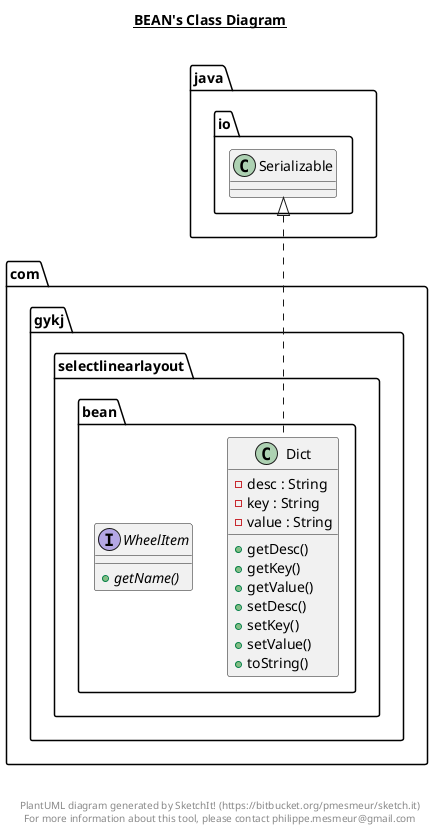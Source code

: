 @startuml

title __BEAN's Class Diagram__\n

  namespace com.gykj.selectlinearlayout {
    namespace bean {
      class com.gykj.selectlinearlayout.bean.Dict {
          - desc : String
          - key : String
          - value : String
          + getDesc()
          + getKey()
          + getValue()
          + setDesc()
          + setKey()
          + setValue()
          + toString()
      }
    }
  }
  

  namespace com.gykj.selectlinearlayout {
    namespace bean {
      interface com.gykj.selectlinearlayout.bean.WheelItem {
          {abstract} + getName()
      }
    }
  }
  

  com.gykj.selectlinearlayout.bean.Dict .up.|> java.io.Serializable


right footer


PlantUML diagram generated by SketchIt! (https://bitbucket.org/pmesmeur/sketch.it)
For more information about this tool, please contact philippe.mesmeur@gmail.com
endfooter

@enduml
